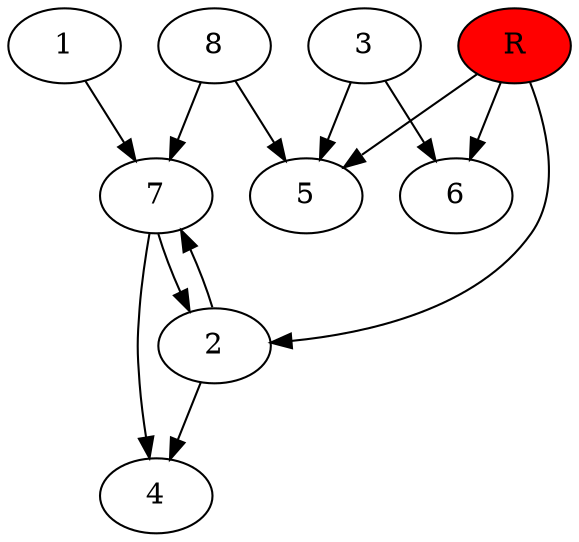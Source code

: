 digraph prb39356 {
	1
	2
	3
	4
	5
	6
	7
	8
	R [fillcolor="#ff0000" style=filled]
	1 -> 7
	2 -> 4
	2 -> 7
	3 -> 5
	3 -> 6
	7 -> 2
	7 -> 4
	8 -> 5
	8 -> 7
	R -> 2
	R -> 5
	R -> 6
}
